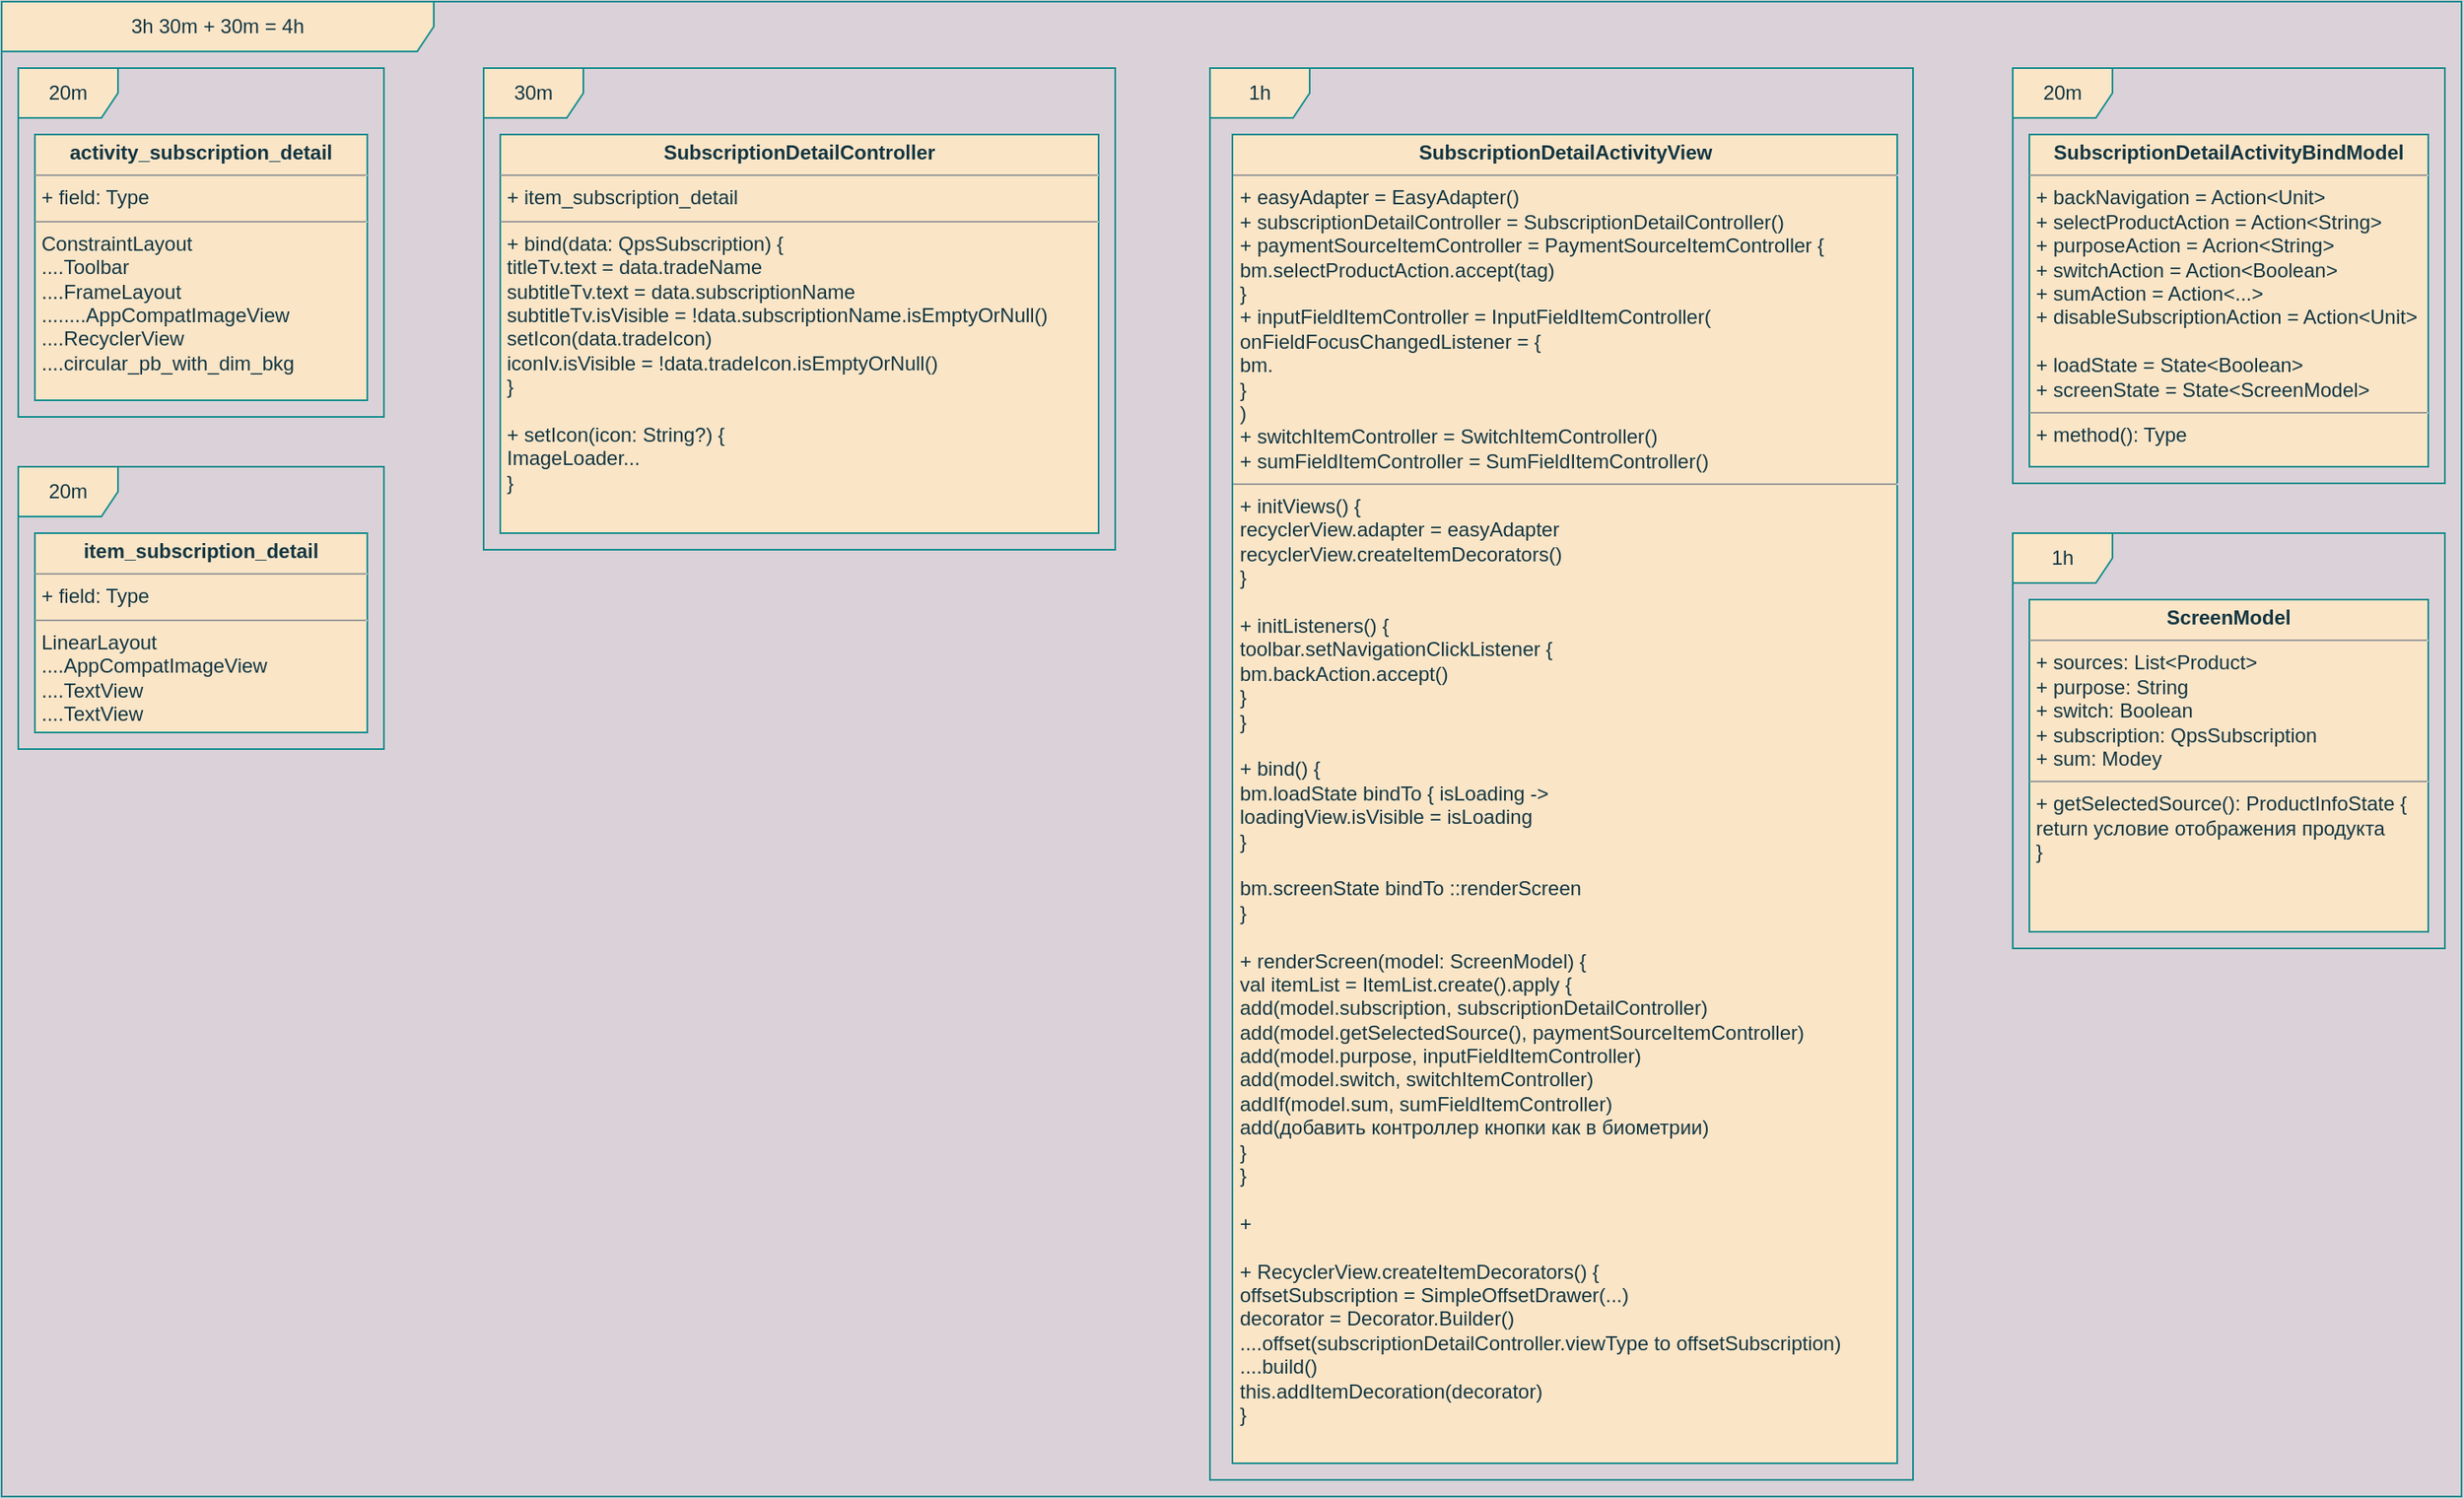<mxfile version="20.0.3" type="github">
  <diagram id="NFXYB8Lr2hZxddehbd_N" name="Page-1">
    <mxGraphModel dx="1455" dy="985" grid="1" gridSize="10" guides="1" tooltips="1" connect="1" arrows="1" fold="1" page="1" pageScale="1" pageWidth="827" pageHeight="1169" background="#DAD2D8" math="0" shadow="0">
      <root>
        <mxCell id="0" />
        <mxCell id="1" parent="0" />
        <mxCell id="1GDeUliBSKqGdwp8zGbP-1" value="&lt;p style=&quot;margin:0px;margin-top:4px;text-align:center;&quot;&gt;&lt;b&gt;activity_subscription_detail&lt;/b&gt;&lt;/p&gt;&lt;hr size=&quot;1&quot;&gt;&lt;p style=&quot;margin:0px;margin-left:4px;&quot;&gt;+ field: Type&lt;/p&gt;&lt;hr size=&quot;1&quot;&gt;&lt;p style=&quot;margin:0px;margin-left:4px;&quot;&gt;ConstraintLayout&lt;/p&gt;&lt;p style=&quot;margin:0px;margin-left:4px;&quot;&gt;....Toolbar&lt;/p&gt;&lt;p style=&quot;margin:0px;margin-left:4px;&quot;&gt;....FrameLayout&lt;/p&gt;&lt;p style=&quot;margin:0px;margin-left:4px;&quot;&gt;........AppCompatImageView&lt;/p&gt;&lt;p style=&quot;margin:0px;margin-left:4px;&quot;&gt;....RecyclerView&lt;/p&gt;&lt;p style=&quot;margin:0px;margin-left:4px;&quot;&gt;....circular_pb_with_dim_bkg&lt;/p&gt;" style="verticalAlign=top;align=left;overflow=fill;fontSize=12;fontFamily=Helvetica;html=1;rounded=0;sketch=0;fontColor=#143642;strokeColor=#0F8B8D;fillColor=#FAE5C7;" parent="1" vertex="1">
          <mxGeometry x="120" y="120" width="200" height="160" as="geometry" />
        </mxCell>
        <mxCell id="1GDeUliBSKqGdwp8zGbP-2" value="&lt;p style=&quot;margin:0px;margin-top:4px;text-align:center;&quot;&gt;&lt;b&gt;SubscriptionDetailActivityView&lt;/b&gt;&lt;/p&gt;&lt;hr size=&quot;1&quot;&gt;&lt;p style=&quot;margin:0px;margin-left:4px;&quot;&gt;+ easyAdapter = EasyAdapter()&lt;br&gt;&lt;/p&gt;&lt;p style=&quot;margin:0px;margin-left:4px;&quot;&gt;+ subscriptionDetailController = SubscriptionDetailController()&lt;/p&gt;&lt;p style=&quot;margin:0px;margin-left:4px;&quot;&gt;+ paymentSourceItemController = PaymentSourceItemController {&lt;/p&gt;&lt;p style=&quot;margin:0px;margin-left:4px;&quot;&gt;bm.selectProductAction.accept(tag)&lt;br&gt;&lt;/p&gt;&lt;p style=&quot;margin:0px;margin-left:4px;&quot;&gt;}&lt;/p&gt;&lt;p style=&quot;margin:0px;margin-left:4px;&quot;&gt;+ inputFieldItemController = InputFieldItemController(&lt;/p&gt;&lt;p style=&quot;margin:0px;margin-left:4px;&quot;&gt;onFieldFocusChangedListener = { &lt;br&gt;&lt;/p&gt;&lt;p style=&quot;margin:0px;margin-left:4px;&quot;&gt;bm.&lt;br&gt;&lt;/p&gt;&lt;p style=&quot;margin:0px;margin-left:4px;&quot;&gt;}&lt;br&gt;&lt;/p&gt;&lt;p style=&quot;margin:0px;margin-left:4px;&quot;&gt;)&lt;/p&gt;&lt;p style=&quot;margin:0px;margin-left:4px;&quot;&gt;+ switchItemController = SwitchItemController()&lt;/p&gt;&lt;p style=&quot;margin:0px;margin-left:4px;&quot;&gt;+ sumFieldItemController = SumFieldItemController()&lt;br&gt;&lt;/p&gt;&lt;hr size=&quot;1&quot;&gt;&lt;p style=&quot;margin:0px;margin-left:4px;&quot;&gt;+ initViews() {&lt;/p&gt;&lt;p style=&quot;margin:0px;margin-left:4px;&quot;&gt;recyclerView.adapter = easyAdapter&lt;/p&gt;&lt;p style=&quot;margin:0px;margin-left:4px;&quot;&gt;recyclerView.createItemDecorators()&lt;br&gt;&lt;/p&gt;&lt;p style=&quot;margin:0px;margin-left:4px;&quot;&gt;}&lt;/p&gt;&lt;p style=&quot;margin:0px;margin-left:4px;&quot;&gt;&lt;br&gt;&lt;/p&gt;&lt;p style=&quot;margin:0px;margin-left:4px;&quot;&gt;+ initListeners() {&lt;/p&gt;&lt;p style=&quot;margin:0px;margin-left:4px;&quot;&gt;toolbar.setNavigationClickListener {&lt;/p&gt;&lt;p style=&quot;margin:0px;margin-left:4px;&quot;&gt;bm.backAction.accept()&lt;br&gt;&lt;/p&gt;&lt;p style=&quot;margin:0px;margin-left:4px;&quot;&gt;}&lt;br&gt;&lt;/p&gt;&lt;p style=&quot;margin:0px;margin-left:4px;&quot;&gt;}&lt;br&gt;&lt;/p&gt;&lt;p style=&quot;margin:0px;margin-left:4px;&quot;&gt;&lt;br&gt;&lt;/p&gt;&lt;p style=&quot;margin:0px;margin-left:4px;&quot;&gt;+ bind() {&lt;/p&gt;&lt;p style=&quot;margin:0px;margin-left:4px;&quot;&gt;bm.loadState bindTo { isLoading -&amp;gt;&lt;br&gt;&lt;/p&gt;&lt;p style=&quot;margin:0px;margin-left:4px;&quot;&gt;loadingView.isVisible = isLoading&lt;br&gt;&lt;/p&gt;&lt;p style=&quot;margin:0px;margin-left:4px;&quot;&gt;}&lt;/p&gt;&lt;p style=&quot;margin:0px;margin-left:4px;&quot;&gt;&lt;br&gt;&lt;/p&gt;&lt;p style=&quot;margin:0px;margin-left:4px;&quot;&gt;bm.screenState bindTo ::renderScreen&lt;br&gt;&lt;/p&gt;&lt;p style=&quot;margin:0px;margin-left:4px;&quot;&gt;}&lt;/p&gt;&lt;p style=&quot;margin:0px;margin-left:4px;&quot;&gt;&lt;br&gt;&lt;/p&gt;&lt;p style=&quot;margin:0px;margin-left:4px;&quot;&gt;+ renderScreen(model: ScreenModel) {&lt;/p&gt;&lt;p style=&quot;margin:0px;margin-left:4px;&quot;&gt;val itemList = ItemList.create().apply {&lt;/p&gt;&lt;p style=&quot;margin:0px;margin-left:4px;&quot;&gt;add(model.subscription, subscriptionDetailController)&lt;/p&gt;&lt;p style=&quot;margin:0px;margin-left:4px;&quot;&gt;add(model.getSelectedSource(), paymentSourceItemController)&lt;/p&gt;&lt;p style=&quot;margin:0px;margin-left:4px;&quot;&gt;add(model.purpose, inputFieldItemController)&lt;/p&gt;&lt;p style=&quot;margin:0px;margin-left:4px;&quot;&gt;add(model.switch, switchItemController)&lt;/p&gt;&lt;p style=&quot;margin:0px;margin-left:4px;&quot;&gt;addIf(model.sum, sumFieldItemController)&lt;/p&gt;&lt;p style=&quot;margin:0px;margin-left:4px;&quot;&gt;add(добавить контроллер кнопки как в биометрии)&lt;br&gt;&lt;/p&gt;&lt;p style=&quot;margin:0px;margin-left:4px;&quot;&gt;}&lt;br&gt;&lt;/p&gt;&lt;p style=&quot;margin:0px;margin-left:4px;&quot;&gt;}&lt;/p&gt;&lt;p style=&quot;margin:0px;margin-left:4px;&quot;&gt;&lt;br&gt;&lt;/p&gt;&lt;p style=&quot;margin:0px;margin-left:4px;&quot;&gt;+ &lt;br&gt;&lt;/p&gt;&lt;p style=&quot;margin:0px;margin-left:4px;&quot;&gt;&lt;br&gt;&lt;/p&gt;&lt;p style=&quot;margin:0px;margin-left:4px;&quot;&gt;+ RecyclerView.createItemDecorators() {&lt;/p&gt;&lt;p style=&quot;margin:0px;margin-left:4px;&quot;&gt;offsetSubscription = SimpleOffsetDrawer(...)&lt;/p&gt;&lt;p style=&quot;margin:0px;margin-left:4px;&quot;&gt;decorator = Decorator.Builder()&lt;/p&gt;&lt;p style=&quot;margin:0px;margin-left:4px;&quot;&gt;....offset(subscriptionDetailController.viewType to offsetSubscription)&lt;/p&gt;&lt;p style=&quot;margin:0px;margin-left:4px;&quot;&gt;....build()&lt;br&gt;&lt;/p&gt;&lt;p style=&quot;margin:0px;margin-left:4px;&quot;&gt;this.addItemDecoration(decorator)&lt;br&gt;&lt;/p&gt;&lt;p style=&quot;margin:0px;margin-left:4px;&quot;&gt;}&lt;br&gt;&lt;/p&gt;" style="verticalAlign=top;align=left;overflow=fill;fontSize=12;fontFamily=Helvetica;html=1;rounded=0;sketch=0;fontColor=#143642;strokeColor=#0F8B8D;fillColor=#FAE5C7;" parent="1" vertex="1">
          <mxGeometry x="840.5" y="120" width="400" height="800" as="geometry" />
        </mxCell>
        <mxCell id="1GDeUliBSKqGdwp8zGbP-3" value="&lt;p style=&quot;margin:0px;margin-top:4px;text-align:center;&quot;&gt;&lt;b&gt;SubscriptionDetailController&lt;/b&gt;&lt;/p&gt;&lt;hr size=&quot;1&quot;&gt;&lt;p style=&quot;margin:0px;margin-left:4px;&quot;&gt;+ item_subscription_detail&lt;/p&gt;&lt;hr size=&quot;1&quot;&gt;&lt;p style=&quot;margin:0px;margin-left:4px;&quot;&gt;+ bind(data: QpsSubscription) {&lt;/p&gt;&lt;p style=&quot;margin:0px;margin-left:4px;&quot;&gt;titleTv.text = data.tradeName&lt;/p&gt;&lt;p style=&quot;margin:0px;margin-left:4px;&quot;&gt;subtitleTv.text = data.subscriptionName&lt;/p&gt;&lt;p style=&quot;margin:0px;margin-left:4px;&quot;&gt;subtitleTv.isVisible = !data.subscriptionName.isEmptyOrNull()&lt;/p&gt;&lt;p style=&quot;margin:0px;margin-left:4px;&quot;&gt;setIcon(data.tradeIcon)&lt;/p&gt;&lt;p style=&quot;margin:0px;margin-left:4px;&quot;&gt;iconIv.isVisible = !data.tradeIcon.isEmptyOrNull()&lt;br&gt;&lt;/p&gt;&lt;p style=&quot;margin:0px;margin-left:4px;&quot;&gt;}&lt;/p&gt;&lt;p style=&quot;margin:0px;margin-left:4px;&quot;&gt;&lt;br&gt;&lt;/p&gt;&lt;p style=&quot;margin:0px;margin-left:4px;&quot;&gt;+ setIcon(icon: String?) {&lt;/p&gt;&lt;p style=&quot;margin:0px;margin-left:4px;&quot;&gt;ImageLoader...&lt;br&gt;&lt;/p&gt;&lt;p style=&quot;margin:0px;margin-left:4px;&quot;&gt;}&lt;br&gt;&lt;/p&gt;" style="verticalAlign=top;align=left;overflow=fill;fontSize=12;fontFamily=Helvetica;html=1;rounded=0;sketch=0;fontColor=#143642;strokeColor=#0F8B8D;fillColor=#FAE5C7;" parent="1" vertex="1">
          <mxGeometry x="400" y="120" width="360" height="240" as="geometry" />
        </mxCell>
        <mxCell id="1GDeUliBSKqGdwp8zGbP-4" value="&lt;p style=&quot;margin:0px;margin-top:4px;text-align:center;&quot;&gt;&lt;b&gt;item_subscription_detail&lt;/b&gt;&lt;/p&gt;&lt;hr size=&quot;1&quot;&gt;&lt;p style=&quot;margin:0px;margin-left:4px;&quot;&gt;+ field: Type&lt;/p&gt;&lt;hr size=&quot;1&quot;&gt;&lt;p style=&quot;margin:0px;margin-left:4px;&quot;&gt;LinearLayout&lt;/p&gt;&lt;p style=&quot;margin:0px;margin-left:4px;&quot;&gt;....AppCompatImageView&lt;/p&gt;&lt;p style=&quot;margin:0px;margin-left:4px;&quot;&gt;....TextView&lt;/p&gt;&lt;p style=&quot;margin:0px;margin-left:4px;&quot;&gt;....TextView&lt;br&gt;&lt;/p&gt;" style="verticalAlign=top;align=left;overflow=fill;fontSize=12;fontFamily=Helvetica;html=1;rounded=0;sketch=0;fontColor=#143642;strokeColor=#0F8B8D;fillColor=#FAE5C7;" parent="1" vertex="1">
          <mxGeometry x="120" y="360" width="200" height="120" as="geometry" />
        </mxCell>
        <mxCell id="1GDeUliBSKqGdwp8zGbP-5" value="&lt;p style=&quot;margin:0px;margin-top:4px;text-align:center;&quot;&gt;&lt;b&gt;SubscriptionDetailActivityBindModel&lt;/b&gt;&lt;/p&gt;&lt;hr size=&quot;1&quot;&gt;&lt;p style=&quot;margin:0px;margin-left:4px;&quot;&gt;+ backNavigation = Action&amp;lt;Unit&amp;gt;&lt;/p&gt;&lt;p style=&quot;margin:0px;margin-left:4px;&quot;&gt;+ selectProductAction = Action&amp;lt;String&amp;gt;&lt;/p&gt;&lt;p style=&quot;margin:0px;margin-left:4px;&quot;&gt;+ purposeAction = Acrion&amp;lt;String&amp;gt;&lt;/p&gt;&lt;p style=&quot;margin:0px;margin-left:4px;&quot;&gt;+ switchAction = Action&amp;lt;Boolean&amp;gt;&lt;/p&gt;&lt;p style=&quot;margin:0px;margin-left:4px;&quot;&gt;+ sumAction = Action&amp;lt;...&amp;gt;&lt;/p&gt;&lt;p style=&quot;margin:0px;margin-left:4px;&quot;&gt;+ disableSubscriptionAction = Action&amp;lt;Unit&amp;gt;&lt;br&gt;&lt;/p&gt;&lt;p style=&quot;margin:0px;margin-left:4px;&quot;&gt;&lt;br&gt;&lt;/p&gt;&lt;p style=&quot;margin:0px;margin-left:4px;&quot;&gt;+ loadState = State&amp;lt;Boolean&amp;gt;&lt;/p&gt;&lt;p style=&quot;margin:0px;margin-left:4px;&quot;&gt;+ screenState = State&amp;lt;ScreenModel&amp;gt;&lt;br&gt;&lt;/p&gt;&lt;hr size=&quot;1&quot;&gt;&lt;p style=&quot;margin:0px;margin-left:4px;&quot;&gt;+ method(): Type&lt;/p&gt;" style="verticalAlign=top;align=left;overflow=fill;fontSize=12;fontFamily=Helvetica;html=1;rounded=0;sketch=0;fontColor=#143642;strokeColor=#0F8B8D;fillColor=#FAE5C7;" parent="1" vertex="1">
          <mxGeometry x="1320" y="120" width="240" height="200" as="geometry" />
        </mxCell>
        <mxCell id="o2KufiifE4-Ni5lfBYhV-1" value="&lt;p style=&quot;margin:0px;margin-top:4px;text-align:center;&quot;&gt;&lt;b&gt;ScreenModel&lt;/b&gt;&lt;/p&gt;&lt;hr size=&quot;1&quot;&gt;&lt;p style=&quot;margin:0px;margin-left:4px;&quot;&gt;+ sources: List&amp;lt;Product&amp;gt;&lt;/p&gt;&lt;p style=&quot;margin:0px;margin-left:4px;&quot;&gt;+ purpose: String&lt;/p&gt;&lt;p style=&quot;margin:0px;margin-left:4px;&quot;&gt;+ switch: Boolean&lt;/p&gt;&lt;p style=&quot;margin:0px;margin-left:4px;&quot;&gt;+ subscription: QpsSubscription&lt;/p&gt;&lt;p style=&quot;margin:0px;margin-left:4px;&quot;&gt;+ sum: Modey&lt;br&gt;&lt;/p&gt;&lt;hr size=&quot;1&quot;&gt;&lt;p style=&quot;margin:0px;margin-left:4px;&quot;&gt;+ getSelectedSource(): ProductInfoState {&lt;/p&gt;&lt;p style=&quot;margin:0px;margin-left:4px;&quot;&gt;return условие отображения продукта&lt;br&gt;&lt;/p&gt;&lt;p style=&quot;margin:0px;margin-left:4px;&quot;&gt;}&lt;br&gt;&lt;/p&gt;" style="verticalAlign=top;align=left;overflow=fill;fontSize=12;fontFamily=Helvetica;html=1;fillColor=#FAE5C7;strokeColor=#0F8B8D;fontColor=#143642;" vertex="1" parent="1">
          <mxGeometry x="1320" y="400" width="240" height="200" as="geometry" />
        </mxCell>
        <mxCell id="o2KufiifE4-Ni5lfBYhV-2" value="20m" style="shape=umlFrame;whiteSpace=wrap;html=1;rounded=0;sketch=0;fontColor=#143642;strokeColor=#0F8B8D;fillColor=#FAE5C7;" vertex="1" parent="1">
          <mxGeometry x="110" y="80" width="220" height="210" as="geometry" />
        </mxCell>
        <mxCell id="o2KufiifE4-Ni5lfBYhV-3" value="20m" style="shape=umlFrame;whiteSpace=wrap;html=1;rounded=0;sketch=0;fontColor=#143642;strokeColor=#0F8B8D;fillColor=#FAE5C7;" vertex="1" parent="1">
          <mxGeometry x="110" y="320" width="220" height="170" as="geometry" />
        </mxCell>
        <mxCell id="o2KufiifE4-Ni5lfBYhV-4" value="30m" style="shape=umlFrame;whiteSpace=wrap;html=1;rounded=0;sketch=0;fontColor=#143642;strokeColor=#0F8B8D;fillColor=#FAE5C7;" vertex="1" parent="1">
          <mxGeometry x="390" y="80" width="380" height="290" as="geometry" />
        </mxCell>
        <mxCell id="o2KufiifE4-Ni5lfBYhV-5" value="1h" style="shape=umlFrame;whiteSpace=wrap;html=1;rounded=0;sketch=0;fontColor=#143642;strokeColor=#0F8B8D;fillColor=#FAE5C7;" vertex="1" parent="1">
          <mxGeometry x="827" y="80" width="423" height="850" as="geometry" />
        </mxCell>
        <mxCell id="o2KufiifE4-Ni5lfBYhV-6" value="20m" style="shape=umlFrame;whiteSpace=wrap;html=1;rounded=0;sketch=0;fontColor=#143642;strokeColor=#0F8B8D;fillColor=#FAE5C7;" vertex="1" parent="1">
          <mxGeometry x="1310" y="80" width="260" height="250" as="geometry" />
        </mxCell>
        <mxCell id="o2KufiifE4-Ni5lfBYhV-7" value="1h" style="shape=umlFrame;whiteSpace=wrap;html=1;rounded=0;sketch=0;fontColor=#143642;strokeColor=#0F8B8D;fillColor=#FAE5C7;" vertex="1" parent="1">
          <mxGeometry x="1310" y="360" width="260" height="250" as="geometry" />
        </mxCell>
        <mxCell id="o2KufiifE4-Ni5lfBYhV-8" value="3h 30m + 30m = 4h" style="shape=umlFrame;whiteSpace=wrap;html=1;rounded=0;sketch=0;fontColor=#143642;strokeColor=#0F8B8D;fillColor=#FAE5C7;width=260;height=30;" vertex="1" parent="1">
          <mxGeometry x="100" y="40" width="1480" height="900" as="geometry" />
        </mxCell>
      </root>
    </mxGraphModel>
  </diagram>
</mxfile>
